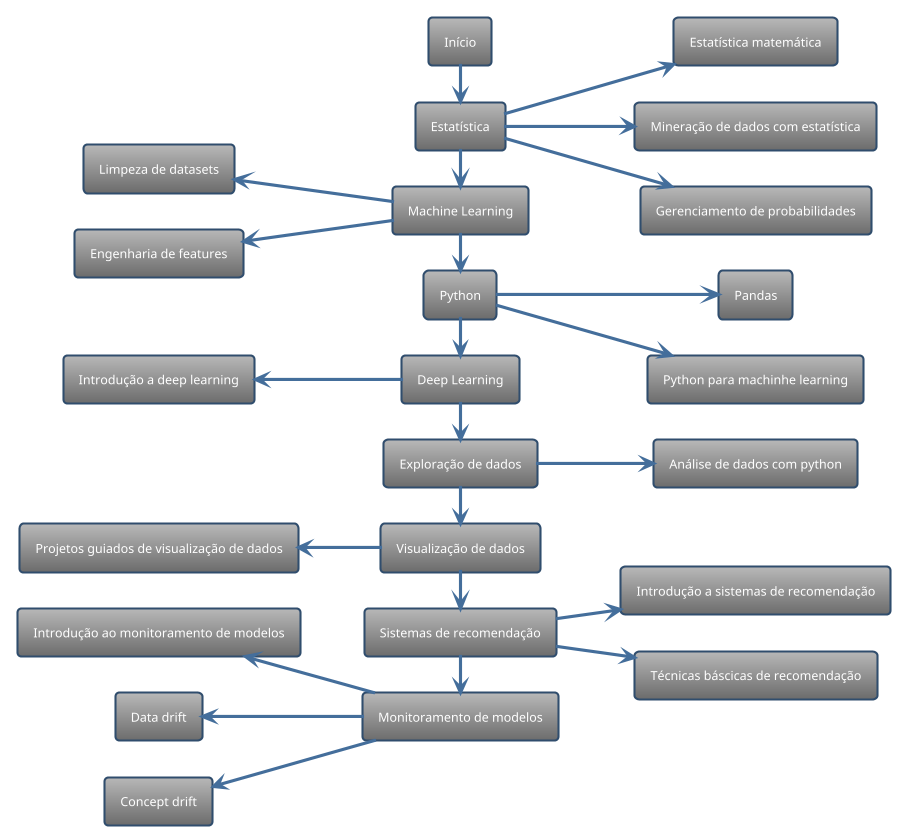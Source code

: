 @startuml
' Edit me at https://plantuml-editor.kkeisuke.com/
!theme spacelab
left to right direction

rectangle "Início" as begin
rectangle "Estatística" as est
rectangle "Gerenciamento de probabilidades" as ep
rectangle "Estatística matemática" as em
rectangle "Mineração de dados com estatística" as eme
rectangle "Machine Learning" as ml
rectangle "Engenharia de features" as mlef
rectangle "Limpeza de datasets" as mlld
rectangle "Python" as p
rectangle "Python para machinhe learning" as pml
rectangle "Pandas" as pp
rectangle "Deep Learning" as dl
rectangle "Introdução a deep learning" as dli
rectangle "Exploração de dados" as edd
rectangle "Análise de dados com python" as eddp
rectangle "Visualização de dados" as v
rectangle "Projetos guiados de visualização de dados" as vp
rectangle "Sistemas de recomendação" as s
rectangle "Introdução a sistemas de recomendação" as si
rectangle "Técnicas báscicas de recomendação" as st
rectangle "Monitoramento de modelos" as m
rectangle "Introdução ao monitoramento de modelos" as mi
rectangle "Data drift" as md
rectangle "Concept drift" as mc

begin -> est
est --> ep
est --> em
est --> eme
est -> ml
ml -up-> mlef
ml -up-> mlld
ml -> p
p --> pml
p --> pp
p -> dl
dl -up-> dli
dl -> edd
edd --> eddp
edd -> v
v -up-> vp
v -> s
s --> si
s --> st
s -> m
m -up-> mc
m -up-> md
m -up-> mi

@enduml